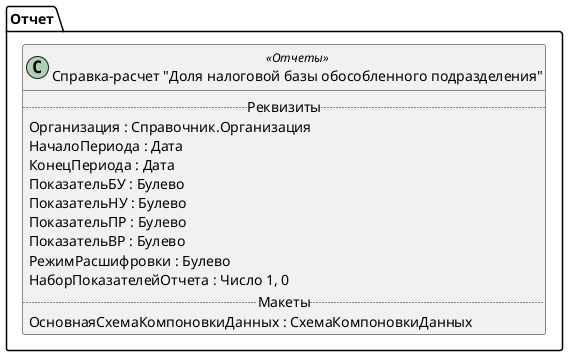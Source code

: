 ﻿@startuml СправкаРасчетДолиНалоговойБазы
'!include templates.wsd
'..\include templates.wsd
class Отчет.СправкаРасчетДолиНалоговойБазы as "Справка-расчет "Доля налоговой базы обособленного подразделения"" <<Отчеты>>
{
..Реквизиты..
Организация : Справочник.Организация
НачалоПериода : Дата
КонецПериода : Дата
ПоказательБУ : Булево
ПоказательНУ : Булево
ПоказательПР : Булево
ПоказательВР : Булево
РежимРасшифровки : Булево
НаборПоказателейОтчета : Число 1, 0
..Макеты..
ОсновнаяСхемаКомпоновкиДанных : СхемаКомпоновкиДанных
}
@enduml
